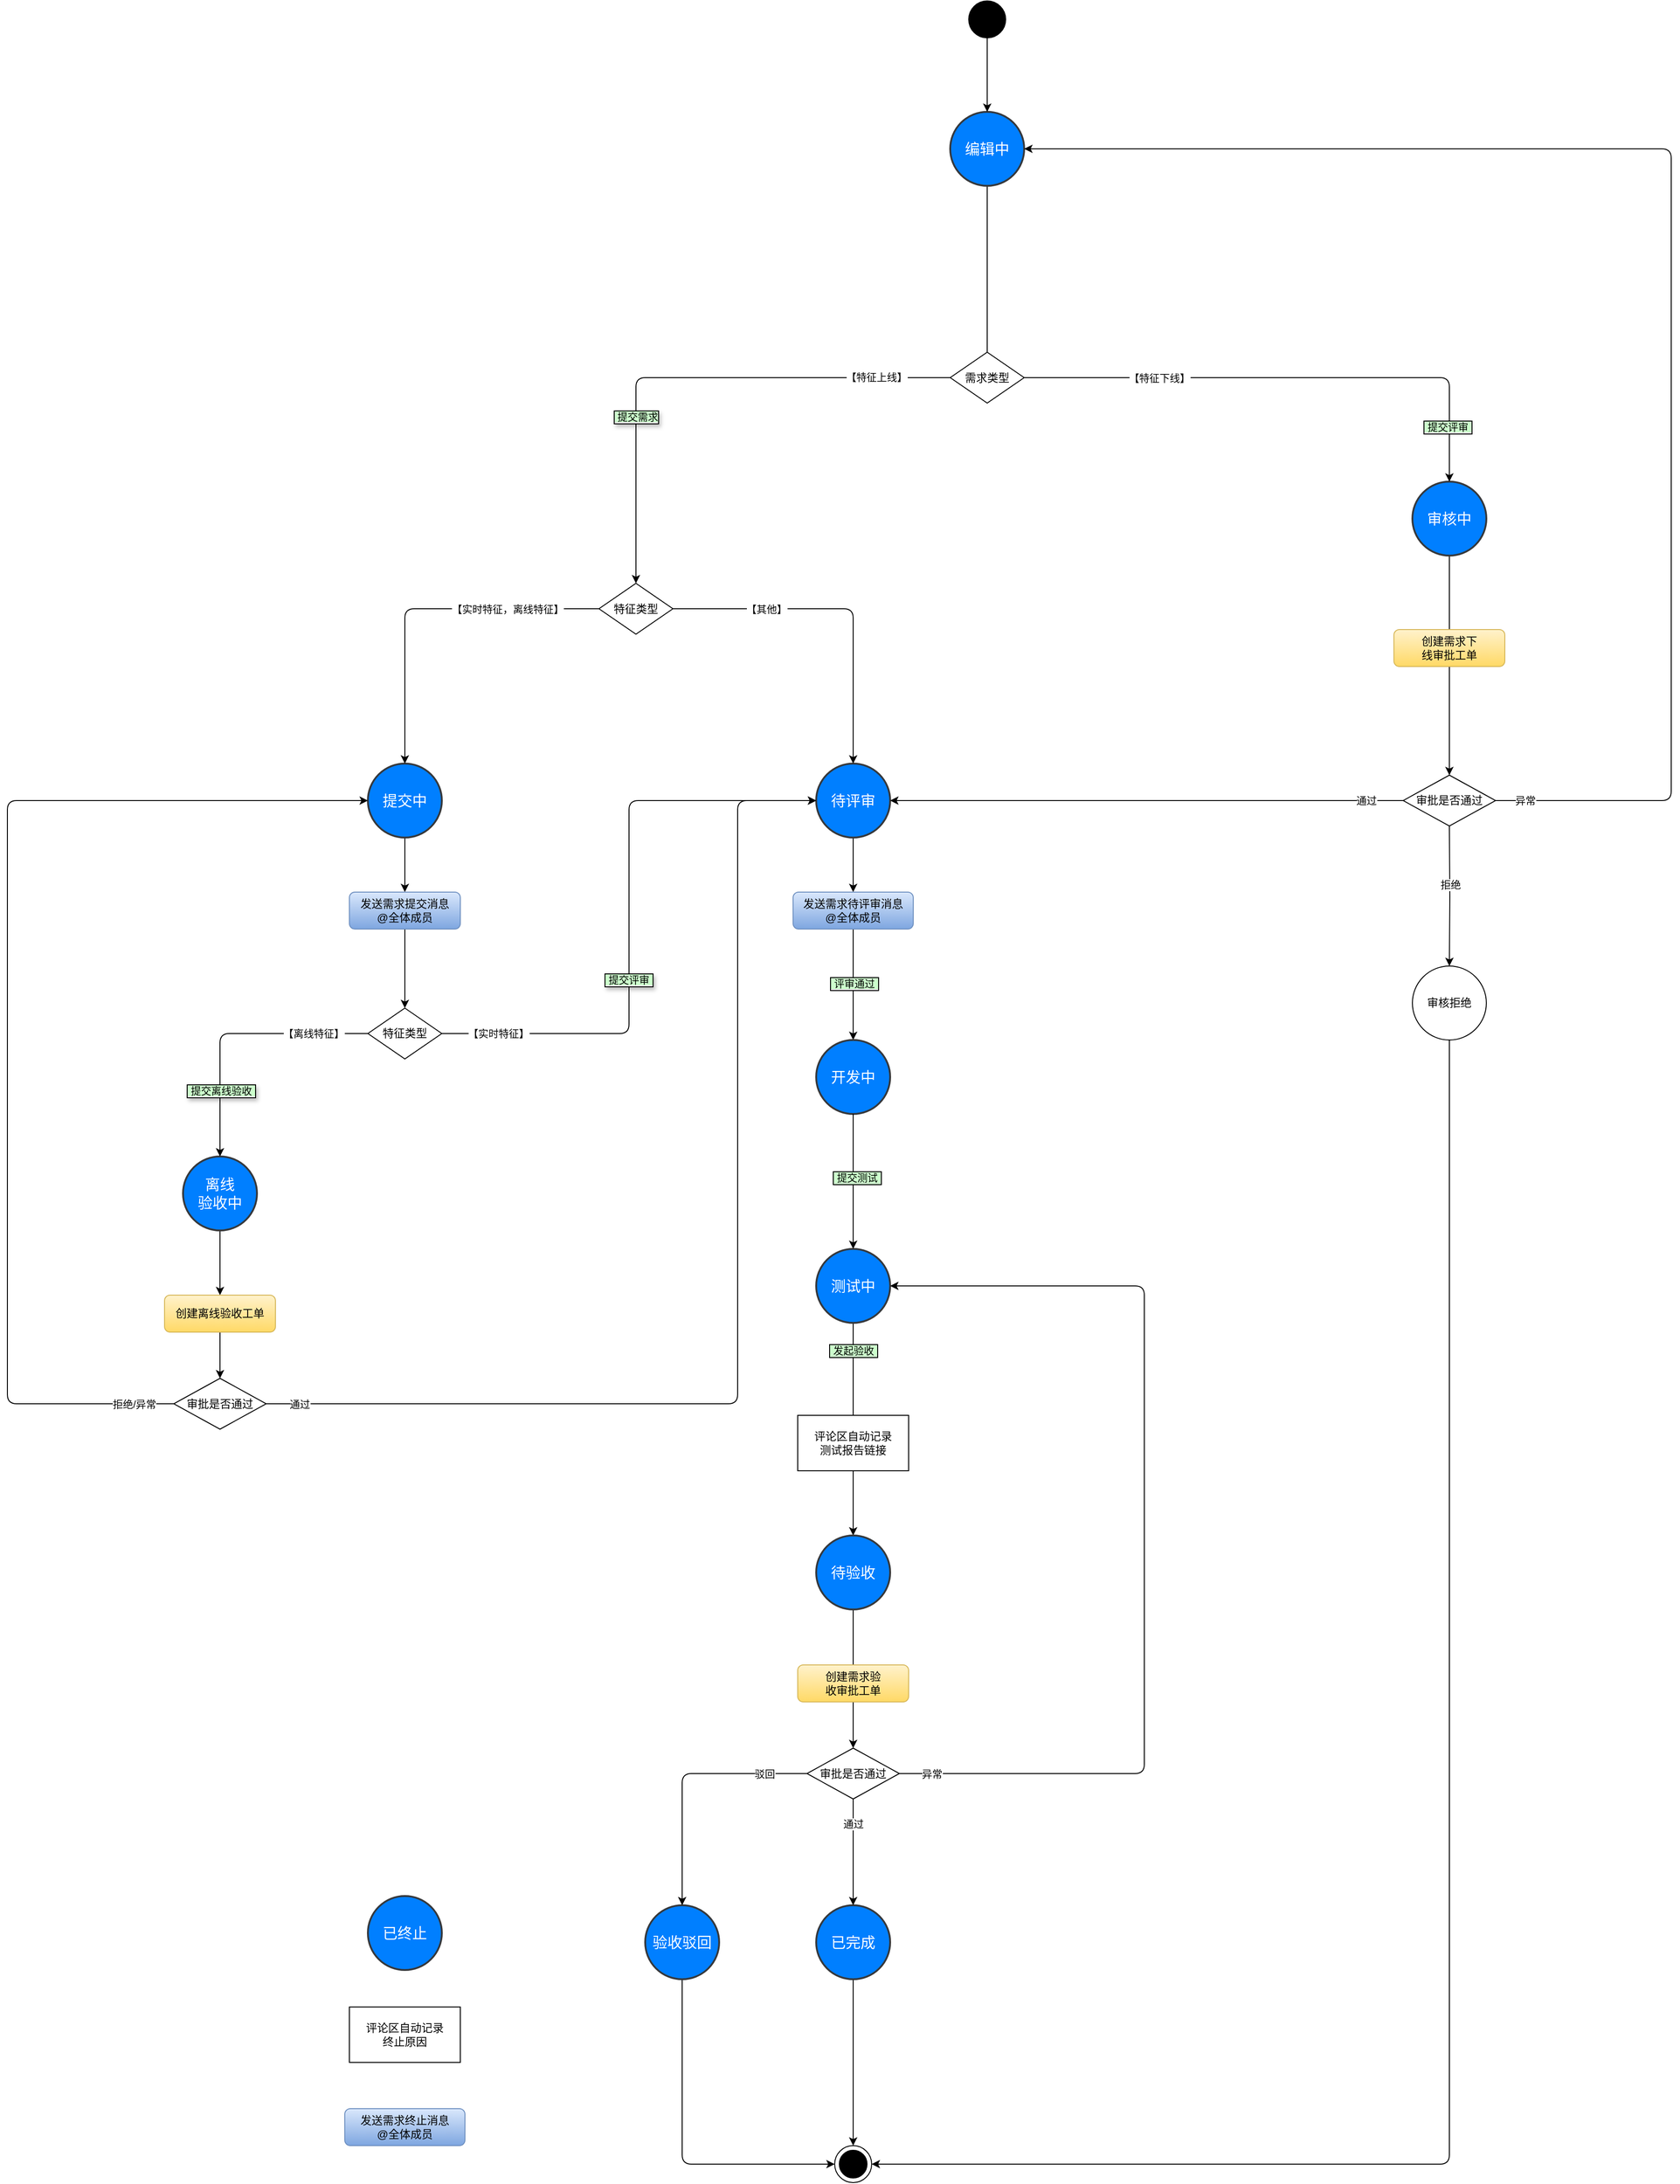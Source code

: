 <mxfile version="24.7.5">
  <diagram name="第 1 页" id="z-M220Xnp6lkOxsr2ZW7">
    <mxGraphModel dx="3191" dy="1725" grid="1" gridSize="10" guides="1" tooltips="1" connect="1" arrows="1" fold="1" page="1" pageScale="1" pageWidth="2339" pageHeight="3300" background="none" math="0" shadow="0">
      <root>
        <mxCell id="0" />
        <mxCell id="1" parent="0" />
        <mxCell id="sgNHsKeXC-34GHNsJ1Wm-19" style="edgeStyle=orthogonalEdgeStyle;rounded=0;orthogonalLoop=1;jettySize=auto;html=1;exitX=0.5;exitY=1;exitDx=0;exitDy=0;entryX=0.5;entryY=0;entryDx=0;entryDy=0;endArrow=none;endFill=0;" parent="1" source="sgNHsKeXC-34GHNsJ1Wm-1" target="sgNHsKeXC-34GHNsJ1Wm-18" edge="1">
          <mxGeometry relative="1" as="geometry" />
        </mxCell>
        <mxCell id="sgNHsKeXC-34GHNsJ1Wm-1" value="编辑中" style="ellipse;whiteSpace=wrap;html=1;aspect=fixed;strokeWidth=2;fillColor=#007FFF;strokeColor=#36393d;fontColor=#FFFFFF;fontSize=16;" parent="1" vertex="1">
          <mxGeometry x="1110" y="710" width="80" height="80" as="geometry" />
        </mxCell>
        <mxCell id="sgNHsKeXC-34GHNsJ1Wm-62" style="edgeStyle=orthogonalEdgeStyle;rounded=0;orthogonalLoop=1;jettySize=auto;html=1;exitX=0.5;exitY=1;exitDx=0;exitDy=0;entryX=0.5;entryY=0;entryDx=0;entryDy=0;" parent="1" source="sgNHsKeXC-34GHNsJ1Wm-2" target="sgNHsKeXC-34GHNsJ1Wm-36" edge="1">
          <mxGeometry relative="1" as="geometry" />
        </mxCell>
        <mxCell id="sgNHsKeXC-34GHNsJ1Wm-2" value="提交中" style="ellipse;whiteSpace=wrap;html=1;aspect=fixed;strokeWidth=2;fillColor=#007FFF;strokeColor=#36393d;fontColor=#FFFFFF;fontSize=16;" parent="1" vertex="1">
          <mxGeometry x="480" y="1415" width="80" height="80" as="geometry" />
        </mxCell>
        <mxCell id="sgNHsKeXC-34GHNsJ1Wm-79" style="edgeStyle=orthogonalEdgeStyle;rounded=0;orthogonalLoop=1;jettySize=auto;html=1;exitX=0.5;exitY=1;exitDx=0;exitDy=0;" parent="1" source="sgNHsKeXC-34GHNsJ1Wm-3" target="sgNHsKeXC-34GHNsJ1Wm-78" edge="1">
          <mxGeometry relative="1" as="geometry" />
        </mxCell>
        <mxCell id="sgNHsKeXC-34GHNsJ1Wm-3" value="离线&lt;div&gt;验收中&lt;/div&gt;" style="ellipse;whiteSpace=wrap;html=1;aspect=fixed;strokeWidth=2;fillColor=#007FFF;strokeColor=#36393d;fontColor=#FFFFFF;fontSize=16;" parent="1" vertex="1">
          <mxGeometry x="280" y="1840" width="80" height="80" as="geometry" />
        </mxCell>
        <mxCell id="sgNHsKeXC-34GHNsJ1Wm-39" style="edgeStyle=orthogonalEdgeStyle;rounded=0;orthogonalLoop=1;jettySize=auto;html=1;exitX=0.5;exitY=1;exitDx=0;exitDy=0;entryX=0.5;entryY=0;entryDx=0;entryDy=0;" parent="1" source="sgNHsKeXC-34GHNsJ1Wm-4" target="sgNHsKeXC-34GHNsJ1Wm-38" edge="1">
          <mxGeometry relative="1" as="geometry" />
        </mxCell>
        <mxCell id="sgNHsKeXC-34GHNsJ1Wm-42" style="edgeStyle=orthogonalEdgeStyle;rounded=0;orthogonalLoop=1;jettySize=auto;html=1;exitX=0.5;exitY=1;exitDx=0;exitDy=0;entryX=0.5;entryY=0;entryDx=0;entryDy=0;" parent="1" source="sgNHsKeXC-34GHNsJ1Wm-38" target="sgNHsKeXC-34GHNsJ1Wm-41" edge="1">
          <mxGeometry relative="1" as="geometry" />
        </mxCell>
        <mxCell id="sgNHsKeXC-34GHNsJ1Wm-43" value="&lt;span style=&quot;background-color: rgb(204, 255, 204);&quot;&gt;&amp;nbsp;评审通过&amp;nbsp;&lt;/span&gt;" style="edgeLabel;html=1;align=center;verticalAlign=middle;resizable=0;points=[];labelBorderColor=default;" parent="sgNHsKeXC-34GHNsJ1Wm-42" vertex="1" connectable="0">
          <mxGeometry x="-0.017" y="1" relative="1" as="geometry">
            <mxPoint as="offset" />
          </mxGeometry>
        </mxCell>
        <mxCell id="sgNHsKeXC-34GHNsJ1Wm-4" value="待评审" style="ellipse;whiteSpace=wrap;html=1;aspect=fixed;strokeWidth=2;fillColor=#007FFF;strokeColor=#36393d;fontColor=#FFFFFF;fontSize=16;" parent="1" vertex="1">
          <mxGeometry x="965" y="1415" width="80" height="80" as="geometry" />
        </mxCell>
        <mxCell id="_LqGYvQfzl3VxhFTOncM-1" style="edgeStyle=orthogonalEdgeStyle;rounded=0;orthogonalLoop=1;jettySize=auto;html=1;exitX=0.5;exitY=1;exitDx=0;exitDy=0;entryX=0.5;entryY=0;entryDx=0;entryDy=0;" edge="1" parent="1" source="sgNHsKeXC-34GHNsJ1Wm-5" target="sgNHsKeXC-34GHNsJ1Wm-53">
          <mxGeometry relative="1" as="geometry" />
        </mxCell>
        <mxCell id="sgNHsKeXC-34GHNsJ1Wm-5" value="审核中" style="ellipse;whiteSpace=wrap;html=1;aspect=fixed;strokeWidth=2;fillColor=#007FFF;strokeColor=#36393d;fontColor=#FFFFFF;fontSize=16;" parent="1" vertex="1">
          <mxGeometry x="1610" y="1110" width="80" height="80" as="geometry" />
        </mxCell>
        <mxCell id="_LqGYvQfzl3VxhFTOncM-5" style="edgeStyle=orthogonalEdgeStyle;rounded=1;orthogonalLoop=1;jettySize=auto;html=1;exitX=0.5;exitY=1;exitDx=0;exitDy=0;entryX=1;entryY=0.5;entryDx=0;entryDy=0;curved=0;" edge="1" parent="1" source="sgNHsKeXC-34GHNsJ1Wm-6" target="sgNHsKeXC-34GHNsJ1Wm-63">
          <mxGeometry relative="1" as="geometry" />
        </mxCell>
        <mxCell id="sgNHsKeXC-34GHNsJ1Wm-6" value="审核拒绝" style="ellipse;whiteSpace=wrap;html=1;aspect=fixed;" parent="1" vertex="1">
          <mxGeometry x="1610" y="1634" width="80" height="80" as="geometry" />
        </mxCell>
        <mxCell id="_LqGYvQfzl3VxhFTOncM-8" style="edgeStyle=orthogonalEdgeStyle;rounded=0;orthogonalLoop=1;jettySize=auto;html=1;exitX=0.5;exitY=1;exitDx=0;exitDy=0;entryX=0.5;entryY=0;entryDx=0;entryDy=0;" edge="1" parent="1" source="sgNHsKeXC-34GHNsJ1Wm-8" target="sgNHsKeXC-34GHNsJ1Wm-11">
          <mxGeometry relative="1" as="geometry" />
        </mxCell>
        <mxCell id="_LqGYvQfzl3VxhFTOncM-9" value="&amp;nbsp;发起验收&amp;nbsp;" style="edgeLabel;html=1;align=center;verticalAlign=middle;resizable=0;points=[];labelBorderColor=default;labelBackgroundColor=#CCFFCC;" vertex="1" connectable="0" parent="_LqGYvQfzl3VxhFTOncM-8">
          <mxGeometry x="-0.139" y="-1" relative="1" as="geometry">
            <mxPoint x="1" y="-69" as="offset" />
          </mxGeometry>
        </mxCell>
        <mxCell id="sgNHsKeXC-34GHNsJ1Wm-8" value="测试中" style="ellipse;whiteSpace=wrap;html=1;aspect=fixed;strokeWidth=2;fillColor=#007FFF;strokeColor=#36393d;fontColor=#FFFFFF;fontSize=16;" parent="1" vertex="1">
          <mxGeometry x="965" y="1940" width="80" height="80" as="geometry" />
        </mxCell>
        <mxCell id="_LqGYvQfzl3VxhFTOncM-22" style="edgeStyle=orthogonalEdgeStyle;rounded=0;orthogonalLoop=1;jettySize=auto;html=1;exitX=0.5;exitY=1;exitDx=0;exitDy=0;entryX=0.5;entryY=0;entryDx=0;entryDy=0;" edge="1" parent="1" source="sgNHsKeXC-34GHNsJ1Wm-9" target="sgNHsKeXC-34GHNsJ1Wm-63">
          <mxGeometry relative="1" as="geometry" />
        </mxCell>
        <mxCell id="sgNHsKeXC-34GHNsJ1Wm-9" value="已完成" style="ellipse;whiteSpace=wrap;html=1;aspect=fixed;strokeWidth=2;fillColor=#007FFF;strokeColor=#36393d;fontColor=#FFFFFF;fontSize=16;" parent="1" vertex="1">
          <mxGeometry x="965" y="2650" width="80" height="80" as="geometry" />
        </mxCell>
        <mxCell id="sgNHsKeXC-34GHNsJ1Wm-10" value="已终止" style="ellipse;whiteSpace=wrap;html=1;aspect=fixed;strokeWidth=2;fillColor=#007FFF;strokeColor=#36393d;fontColor=#FFFFFF;fontSize=16;" parent="1" vertex="1">
          <mxGeometry x="480" y="2640" width="80" height="80" as="geometry" />
        </mxCell>
        <mxCell id="_LqGYvQfzl3VxhFTOncM-14" style="edgeStyle=orthogonalEdgeStyle;rounded=0;orthogonalLoop=1;jettySize=auto;html=1;exitX=0.5;exitY=1;exitDx=0;exitDy=0;" edge="1" parent="1" source="sgNHsKeXC-34GHNsJ1Wm-11" target="_LqGYvQfzl3VxhFTOncM-13">
          <mxGeometry relative="1" as="geometry" />
        </mxCell>
        <mxCell id="sgNHsKeXC-34GHNsJ1Wm-11" value="待验收" style="ellipse;whiteSpace=wrap;html=1;aspect=fixed;strokeWidth=2;fillColor=#007FFF;strokeColor=#36393d;fontColor=#FFFFFF;fontSize=16;" parent="1" vertex="1">
          <mxGeometry x="965" y="2250" width="80" height="80" as="geometry" />
        </mxCell>
        <mxCell id="_LqGYvQfzl3VxhFTOncM-23" style="edgeStyle=orthogonalEdgeStyle;rounded=1;orthogonalLoop=1;jettySize=auto;html=1;exitX=0.5;exitY=1;exitDx=0;exitDy=0;entryX=0;entryY=0.5;entryDx=0;entryDy=0;curved=0;" edge="1" parent="1" source="sgNHsKeXC-34GHNsJ1Wm-13" target="sgNHsKeXC-34GHNsJ1Wm-63">
          <mxGeometry relative="1" as="geometry" />
        </mxCell>
        <mxCell id="sgNHsKeXC-34GHNsJ1Wm-13" value="验收驳回" style="ellipse;whiteSpace=wrap;html=1;aspect=fixed;strokeWidth=2;fillColor=#007FFF;strokeColor=#36393d;fontColor=#FFFFFF;fontSize=16;" parent="1" vertex="1">
          <mxGeometry x="780" y="2650" width="80" height="80" as="geometry" />
        </mxCell>
        <mxCell id="sgNHsKeXC-34GHNsJ1Wm-15" style="edgeStyle=orthogonalEdgeStyle;rounded=0;orthogonalLoop=1;jettySize=auto;html=1;exitX=0.5;exitY=1;exitDx=0;exitDy=0;" parent="1" source="sgNHsKeXC-34GHNsJ1Wm-14" target="sgNHsKeXC-34GHNsJ1Wm-1" edge="1">
          <mxGeometry relative="1" as="geometry" />
        </mxCell>
        <mxCell id="sgNHsKeXC-34GHNsJ1Wm-14" value="" style="ellipse;whiteSpace=wrap;html=1;aspect=fixed;fillColor=#000000;" parent="1" vertex="1">
          <mxGeometry x="1130" y="590" width="40" height="40" as="geometry" />
        </mxCell>
        <mxCell id="sgNHsKeXC-34GHNsJ1Wm-21" style="edgeStyle=orthogonalEdgeStyle;rounded=1;orthogonalLoop=1;jettySize=auto;html=1;exitX=1;exitY=0.5;exitDx=0;exitDy=0;entryX=0.5;entryY=0;entryDx=0;entryDy=0;curved=0;" parent="1" source="sgNHsKeXC-34GHNsJ1Wm-18" target="sgNHsKeXC-34GHNsJ1Wm-5" edge="1">
          <mxGeometry relative="1" as="geometry" />
        </mxCell>
        <mxCell id="sgNHsKeXC-34GHNsJ1Wm-25" value="【特征下线】" style="edgeLabel;html=1;align=center;verticalAlign=middle;resizable=0;points=[];" parent="sgNHsKeXC-34GHNsJ1Wm-21" vertex="1" connectable="0">
          <mxGeometry x="-0.32" y="2" relative="1" as="geometry">
            <mxPoint x="-49" y="2" as="offset" />
          </mxGeometry>
        </mxCell>
        <mxCell id="sgNHsKeXC-34GHNsJ1Wm-47" value="&lt;span style=&quot;background-color: rgb(204, 255, 204);&quot;&gt;&amp;nbsp;提交评审&amp;nbsp;&lt;/span&gt;" style="edgeLabel;html=1;align=center;verticalAlign=middle;resizable=0;points=[];labelBorderColor=default;" parent="sgNHsKeXC-34GHNsJ1Wm-21" vertex="1" connectable="0">
          <mxGeometry x="0.61" y="-2" relative="1" as="geometry">
            <mxPoint y="52" as="offset" />
          </mxGeometry>
        </mxCell>
        <mxCell id="sgNHsKeXC-34GHNsJ1Wm-46" style="edgeStyle=orthogonalEdgeStyle;rounded=1;orthogonalLoop=1;jettySize=auto;html=1;exitX=0;exitY=0.5;exitDx=0;exitDy=0;curved=0;" parent="1" source="sgNHsKeXC-34GHNsJ1Wm-18" target="sgNHsKeXC-34GHNsJ1Wm-28" edge="1">
          <mxGeometry relative="1" as="geometry" />
        </mxCell>
        <mxCell id="sgNHsKeXC-34GHNsJ1Wm-48" value="&lt;span style=&quot;background-color: rgb(204, 255, 204);&quot;&gt;&amp;nbsp;提交需求&lt;/span&gt;" style="edgeLabel;html=1;align=center;verticalAlign=middle;resizable=0;points=[];textShadow=1;labelBorderColor=default;" parent="sgNHsKeXC-34GHNsJ1Wm-46" vertex="1" connectable="0">
          <mxGeometry x="0.106" y="-2" relative="1" as="geometry">
            <mxPoint x="-29" y="44" as="offset" />
          </mxGeometry>
        </mxCell>
        <mxCell id="sgNHsKeXC-34GHNsJ1Wm-49" value="【特征上线】" style="edgeLabel;html=1;align=center;verticalAlign=middle;resizable=0;points=[];" parent="sgNHsKeXC-34GHNsJ1Wm-46" vertex="1" connectable="0">
          <mxGeometry x="-0.729" y="-1" relative="1" as="geometry">
            <mxPoint x="-4" as="offset" />
          </mxGeometry>
        </mxCell>
        <mxCell id="sgNHsKeXC-34GHNsJ1Wm-18" value="需求类型" style="rhombus;whiteSpace=wrap;html=1;" parent="1" vertex="1">
          <mxGeometry x="1110" y="970" width="80" height="55" as="geometry" />
        </mxCell>
        <mxCell id="sgNHsKeXC-34GHNsJ1Wm-30" style="edgeStyle=orthogonalEdgeStyle;rounded=1;orthogonalLoop=1;jettySize=auto;html=1;exitX=0;exitY=0.5;exitDx=0;exitDy=0;curved=0;" parent="1" source="sgNHsKeXC-34GHNsJ1Wm-28" target="sgNHsKeXC-34GHNsJ1Wm-2" edge="1">
          <mxGeometry relative="1" as="geometry">
            <mxPoint x="810" y="1252.5" as="sourcePoint" />
          </mxGeometry>
        </mxCell>
        <mxCell id="sgNHsKeXC-34GHNsJ1Wm-31" value="【实时特征，离线特征】" style="edgeLabel;html=1;align=center;verticalAlign=middle;resizable=0;points=[];" parent="sgNHsKeXC-34GHNsJ1Wm-30" vertex="1" connectable="0">
          <mxGeometry x="-0.027" relative="1" as="geometry">
            <mxPoint x="84" as="offset" />
          </mxGeometry>
        </mxCell>
        <mxCell id="sgNHsKeXC-34GHNsJ1Wm-32" style="edgeStyle=orthogonalEdgeStyle;rounded=1;orthogonalLoop=1;jettySize=auto;html=1;entryX=0.5;entryY=0;entryDx=0;entryDy=0;exitX=1;exitY=0.5;exitDx=0;exitDy=0;curved=0;" parent="1" source="sgNHsKeXC-34GHNsJ1Wm-28" target="sgNHsKeXC-34GHNsJ1Wm-4" edge="1">
          <mxGeometry relative="1" as="geometry">
            <mxPoint x="810" y="1252.5" as="sourcePoint" />
          </mxGeometry>
        </mxCell>
        <mxCell id="sgNHsKeXC-34GHNsJ1Wm-45" value="【其他】" style="edgeLabel;html=1;align=center;verticalAlign=middle;resizable=0;points=[];" parent="sgNHsKeXC-34GHNsJ1Wm-32" vertex="1" connectable="0">
          <mxGeometry x="-0.211" y="-1" relative="1" as="geometry">
            <mxPoint x="-42" y="-1" as="offset" />
          </mxGeometry>
        </mxCell>
        <mxCell id="sgNHsKeXC-34GHNsJ1Wm-28" value="特征类型" style="rhombus;whiteSpace=wrap;html=1;" parent="1" vertex="1">
          <mxGeometry x="730" y="1220" width="80" height="55" as="geometry" />
        </mxCell>
        <mxCell id="sgNHsKeXC-34GHNsJ1Wm-66" style="edgeStyle=orthogonalEdgeStyle;rounded=0;orthogonalLoop=1;jettySize=auto;html=1;exitX=0.5;exitY=1;exitDx=0;exitDy=0;" parent="1" source="sgNHsKeXC-34GHNsJ1Wm-36" target="sgNHsKeXC-34GHNsJ1Wm-65" edge="1">
          <mxGeometry relative="1" as="geometry" />
        </mxCell>
        <mxCell id="sgNHsKeXC-34GHNsJ1Wm-36" value="&lt;div&gt;&lt;br&gt;&lt;/div&gt;发送需求提交消息&lt;div&gt;@全体成员&lt;br&gt;&lt;div&gt;&lt;span style=&quot;color: rgba(0, 0, 0, 0); font-family: monospace; font-size: 0px; text-align: start; text-wrap: nowrap;&quot;&gt;@%3CmxGraphModel%3E%3Croot%3E%3CmxCell%20id%3D%220%22%2F%3E%3CmxCell%20id%3D%221%22%20parent%3D%220%22%2F%3E%3CmxCell%20id%3D%222%22%20value%3D%22%E5%88%9B%E5%BB%BA%E9%9C%80%E6%B1%82%E4%B8%8B%26lt%3Bdiv%26gt%3B%E7%BA%BF%26lt%3Bspan%20style%3D%26quot%3Bbackground-color%3A%20initial%3B%26quot%3B%26gt%3B%E5%AE%A1%E6%89%B9%E5%B7%A5%E5%8D%95%26lt%3B%2Fspan%26gt%3B%26lt%3B%2Fdiv%26gt%3B%22%20style%3D%22rounded%3D1%3BwhiteSpace%3Dwrap%3Bhtml%3D1%3B%22%20vertex%3D%221%22%20parent%3D%221%22%3E%3CmxGeometry%20x%3D%221120%22%20y%3D%22860%22%20width%3D%22100%22%20height%3D%2240%22%20as%3D%22geometry%22%2F%3E%3C%2FmxCell%3E%3C%2Froot%3E%3C%2FmxGraphModel%3&lt;/span&gt;&lt;/div&gt;&lt;/div&gt;" style="rounded=1;whiteSpace=wrap;html=1;fillColor=#dae8fc;strokeColor=#6c8ebf;gradientColor=#7ea6e0;" parent="1" vertex="1">
          <mxGeometry x="460" y="1554" width="120" height="40" as="geometry" />
        </mxCell>
        <mxCell id="sgNHsKeXC-34GHNsJ1Wm-38" value="&lt;div&gt;&lt;br&gt;&lt;/div&gt;发送需求待评审消息&lt;div&gt;@全体成员&lt;br&gt;&lt;div&gt;&lt;span style=&quot;color: rgba(0, 0, 0, 0); font-family: monospace; font-size: 0px; text-align: start; text-wrap: nowrap;&quot;&gt;@%3CmxGraphModel%3E%3Croot%3E%3CmxCell%20id%3D%220%22%2F%3E%3CmxCell%20id%3D%221%22%20parent%3D%220%22%2F%3E%3CmxCell%20id%3D%222%22%20value%3D%22%E5%88%9B%E5%BB%BA%E9%9C%80%E6%B1%82%E4%B8%8B%26lt%3Bdiv%26gt%3B%E7%BA%BF%26lt%3Bspan%20style%3D%26quot%3Bbackground-color%3A%20initial%3B%26quot%3B%26gt%3B%E5%AE%A1%E6%89%B9%E5%B7%A5%E5%8D%95%26lt%3B%2Fspan%26gt%3B%26lt%3B%2Fdiv%26gt%3B%22%20style%3D%22rounded%3D1%3BwhiteSpace%3Dwrap%3Bhtml%3D1%3B%22%20vertex%3D%221%22%20parent%3D%221%22%3E%3CmxGeometry%20x%3D%221120%22%20y%3D%22860%22%20width%3D%22100%22%20height%3D%2240%22%20as%3D%22geometry%22%2F%3E%3C%2FmxCell%3E%3C%2Froot%3E%3C%2FmxGraphModel%3&lt;/span&gt;&lt;/div&gt;&lt;/div&gt;" style="rounded=1;whiteSpace=wrap;html=1;fillColor=#dae8fc;strokeColor=#6c8ebf;gradientColor=#7ea6e0;" parent="1" vertex="1">
          <mxGeometry x="940" y="1554" width="130" height="40" as="geometry" />
        </mxCell>
        <mxCell id="sgNHsKeXC-34GHNsJ1Wm-41" value="开发中" style="ellipse;whiteSpace=wrap;html=1;aspect=fixed;strokeWidth=2;fillColor=#007FFF;strokeColor=#36393d;fontColor=#FFFFFF;fontSize=16;" parent="1" vertex="1">
          <mxGeometry x="965" y="1714" width="80" height="80" as="geometry" />
        </mxCell>
        <mxCell id="_LqGYvQfzl3VxhFTOncM-6" value="" style="edgeStyle=orthogonalEdgeStyle;rounded=0;orthogonalLoop=1;jettySize=auto;html=1;exitX=0.5;exitY=1;exitDx=0;exitDy=0;" edge="1" parent="1" source="sgNHsKeXC-34GHNsJ1Wm-41" target="sgNHsKeXC-34GHNsJ1Wm-8">
          <mxGeometry x="-0.005" relative="1" as="geometry">
            <mxPoint as="offset" />
          </mxGeometry>
        </mxCell>
        <mxCell id="_LqGYvQfzl3VxhFTOncM-7" value="&amp;nbsp;提交测试&amp;nbsp;" style="edgeLabel;html=1;align=center;verticalAlign=middle;resizable=0;points=[];labelBorderColor=default;labelBackgroundColor=#CCFFCC;" vertex="1" connectable="0" parent="_LqGYvQfzl3VxhFTOncM-6">
          <mxGeometry x="-0.053" y="4" relative="1" as="geometry">
            <mxPoint as="offset" />
          </mxGeometry>
        </mxCell>
        <mxCell id="sgNHsKeXC-34GHNsJ1Wm-56" style="edgeStyle=orthogonalEdgeStyle;rounded=0;orthogonalLoop=1;jettySize=auto;html=1;exitX=0;exitY=0.5;exitDx=0;exitDy=0;entryX=1;entryY=0.5;entryDx=0;entryDy=0;" parent="1" source="sgNHsKeXC-34GHNsJ1Wm-53" target="sgNHsKeXC-34GHNsJ1Wm-4" edge="1">
          <mxGeometry relative="1" as="geometry" />
        </mxCell>
        <mxCell id="sgNHsKeXC-34GHNsJ1Wm-57" value="通过" style="edgeLabel;html=1;align=center;verticalAlign=middle;resizable=0;points=[];" parent="sgNHsKeXC-34GHNsJ1Wm-56" vertex="1" connectable="0">
          <mxGeometry x="-0.798" y="1" relative="1" as="geometry">
            <mxPoint x="16" y="-1" as="offset" />
          </mxGeometry>
        </mxCell>
        <mxCell id="sgNHsKeXC-34GHNsJ1Wm-58" style="edgeStyle=orthogonalEdgeStyle;rounded=0;orthogonalLoop=1;jettySize=auto;html=1;entryX=0.5;entryY=0;entryDx=0;entryDy=0;" parent="1" target="sgNHsKeXC-34GHNsJ1Wm-6" edge="1">
          <mxGeometry relative="1" as="geometry">
            <mxPoint x="1650" y="1483" as="sourcePoint" />
          </mxGeometry>
        </mxCell>
        <mxCell id="sgNHsKeXC-34GHNsJ1Wm-59" value="拒绝" style="edgeLabel;html=1;align=center;verticalAlign=middle;resizable=0;points=[];" parent="sgNHsKeXC-34GHNsJ1Wm-58" vertex="1" connectable="0">
          <mxGeometry x="-0.222" y="3" relative="1" as="geometry">
            <mxPoint x="-3" y="4" as="offset" />
          </mxGeometry>
        </mxCell>
        <mxCell id="sgNHsKeXC-34GHNsJ1Wm-60" style="edgeStyle=orthogonalEdgeStyle;rounded=1;orthogonalLoop=1;jettySize=auto;html=1;exitX=1;exitY=0.5;exitDx=0;exitDy=0;entryX=1;entryY=0.5;entryDx=0;entryDy=0;curved=0;" parent="1" source="sgNHsKeXC-34GHNsJ1Wm-53" target="sgNHsKeXC-34GHNsJ1Wm-1" edge="1">
          <mxGeometry relative="1" as="geometry">
            <Array as="points">
              <mxPoint x="1890" y="1455" />
              <mxPoint x="1890" y="750" />
            </Array>
          </mxGeometry>
        </mxCell>
        <mxCell id="sgNHsKeXC-34GHNsJ1Wm-61" value="异常" style="edgeLabel;html=1;align=center;verticalAlign=middle;resizable=0;points=[];" parent="sgNHsKeXC-34GHNsJ1Wm-60" vertex="1" connectable="0">
          <mxGeometry x="-0.96" y="1" relative="1" as="geometry">
            <mxPoint y="1" as="offset" />
          </mxGeometry>
        </mxCell>
        <mxCell id="sgNHsKeXC-34GHNsJ1Wm-53" value="审批是否通过" style="rhombus;whiteSpace=wrap;html=1;" parent="1" vertex="1">
          <mxGeometry x="1600" y="1427.5" width="100" height="55" as="geometry" />
        </mxCell>
        <mxCell id="sgNHsKeXC-34GHNsJ1Wm-63" value="" style="ellipse;whiteSpace=wrap;html=1;aspect=fixed;" parent="1" vertex="1">
          <mxGeometry x="985" y="2910" width="40" height="40" as="geometry" />
        </mxCell>
        <mxCell id="sgNHsKeXC-34GHNsJ1Wm-64" value="" style="ellipse;whiteSpace=wrap;html=1;aspect=fixed;fillColor=#000000;" parent="1" vertex="1">
          <mxGeometry x="990" y="2915" width="30" height="30" as="geometry" />
        </mxCell>
        <mxCell id="sgNHsKeXC-34GHNsJ1Wm-67" style="edgeStyle=orthogonalEdgeStyle;rounded=1;orthogonalLoop=1;jettySize=auto;html=1;exitX=1;exitY=0.5;exitDx=0;exitDy=0;entryX=0;entryY=0.5;entryDx=0;entryDy=0;curved=0;" parent="1" source="sgNHsKeXC-34GHNsJ1Wm-65" target="sgNHsKeXC-34GHNsJ1Wm-4" edge="1">
          <mxGeometry relative="1" as="geometry" />
        </mxCell>
        <mxCell id="sgNHsKeXC-34GHNsJ1Wm-70" value="【实时特征】" style="edgeLabel;html=1;align=center;verticalAlign=middle;resizable=0;points=[];" parent="sgNHsKeXC-34GHNsJ1Wm-67" vertex="1" connectable="0">
          <mxGeometry x="-0.752" y="-1" relative="1" as="geometry">
            <mxPoint x="-21" y="-1" as="offset" />
          </mxGeometry>
        </mxCell>
        <mxCell id="sgNHsKeXC-34GHNsJ1Wm-74" value="&lt;span style=&quot;color: rgba(0, 0, 0, 0); font-family: monospace; font-size: 0px; text-align: start; background-color: rgb(251, 251, 251);&quot;&gt;%3CmxGraphModel%3E%3Croot%3E%3CmxCell%20id%3D%220%22%2F%3E%3CmxCell%20id%3D%221%22%20parent%3D%220%22%2F%3E%3CmxCell%20id%3D%222%22%20value%3D%22%26lt%3Bspan%20style%3D%26quot%3Bbackground-color%3A%20rgb(204%2C%20255%2C%20204)%3B%26quot%3B%26gt%3B%E8%AF%84%E5%AE%A1%E9%80%9A%E8%BF%87%26lt%3B%2Fspan%26gt%3B%22%20style%3D%22edgeLabel%3Bhtml%3D1%3Balign%3Dcenter%3BverticalAlign%3Dmiddle%3Bresizable%3D0%3Bpoints%3D%5B%5D%3BlabelBorderColor%3Ddefault%3B%22%20vertex%3D%221%22%20connectable%3D%220%22%20parent%3D%221%22%3E%3CmxGeometry%20x%3D%221006%22%20y%3D%221652.947%22%20as%3D%22geometry%22%2F%3E%3C%2FmxCell%3E%3C%2Froot%3E%3C%2FmxGraphModel%3E&lt;/span&gt;" style="edgeLabel;html=1;align=center;verticalAlign=middle;resizable=0;points=[];" parent="sgNHsKeXC-34GHNsJ1Wm-67" vertex="1" connectable="0">
          <mxGeometry x="-0.196" relative="1" as="geometry">
            <mxPoint as="offset" />
          </mxGeometry>
        </mxCell>
        <mxCell id="sgNHsKeXC-34GHNsJ1Wm-75" value="&lt;span style=&quot;background-color: rgb(204, 255, 204);&quot;&gt;&amp;nbsp;提交评审&amp;nbsp;&lt;/span&gt;" style="edgeLabel;html=1;align=center;verticalAlign=middle;resizable=0;points=[];labelBorderColor=default;textShadow=1;" parent="sgNHsKeXC-34GHNsJ1Wm-67" vertex="1" connectable="0">
          <mxGeometry x="-0.205" y="1" relative="1" as="geometry">
            <mxPoint as="offset" />
          </mxGeometry>
        </mxCell>
        <mxCell id="sgNHsKeXC-34GHNsJ1Wm-68" style="edgeStyle=orthogonalEdgeStyle;rounded=1;orthogonalLoop=1;jettySize=auto;html=1;exitX=0;exitY=0.5;exitDx=0;exitDy=0;curved=0;" parent="1" source="sgNHsKeXC-34GHNsJ1Wm-65" target="sgNHsKeXC-34GHNsJ1Wm-3" edge="1">
          <mxGeometry relative="1" as="geometry" />
        </mxCell>
        <mxCell id="sgNHsKeXC-34GHNsJ1Wm-69" value="【离线特征】" style="edgeLabel;html=1;align=center;verticalAlign=middle;resizable=0;points=[];" parent="sgNHsKeXC-34GHNsJ1Wm-68" vertex="1" connectable="0">
          <mxGeometry x="-0.442" y="1" relative="1" as="geometry">
            <mxPoint x="22" y="-1" as="offset" />
          </mxGeometry>
        </mxCell>
        <mxCell id="sgNHsKeXC-34GHNsJ1Wm-77" value="&lt;span style=&quot;background-color: rgb(204, 255, 204);&quot;&gt;&amp;nbsp;提交离线验收&amp;nbsp;&lt;/span&gt;" style="edgeLabel;html=1;align=center;verticalAlign=middle;resizable=0;points=[];labelBorderColor=default;textShadow=1;" parent="sgNHsKeXC-34GHNsJ1Wm-68" vertex="1" connectable="0">
          <mxGeometry x="0.511" y="1" relative="1" as="geometry">
            <mxPoint as="offset" />
          </mxGeometry>
        </mxCell>
        <mxCell id="sgNHsKeXC-34GHNsJ1Wm-65" value="特征类型" style="rhombus;whiteSpace=wrap;html=1;" parent="1" vertex="1">
          <mxGeometry x="480" y="1679.5" width="80" height="55" as="geometry" />
        </mxCell>
        <mxCell id="sgNHsKeXC-34GHNsJ1Wm-81" style="edgeStyle=orthogonalEdgeStyle;rounded=0;orthogonalLoop=1;jettySize=auto;html=1;exitX=0.5;exitY=1;exitDx=0;exitDy=0;" parent="1" source="sgNHsKeXC-34GHNsJ1Wm-78" target="sgNHsKeXC-34GHNsJ1Wm-80" edge="1">
          <mxGeometry relative="1" as="geometry" />
        </mxCell>
        <mxCell id="sgNHsKeXC-34GHNsJ1Wm-78" value="创建离线验收&lt;span style=&quot;background-color: initial;&quot;&gt;工单&lt;/span&gt;" style="rounded=1;whiteSpace=wrap;html=1;fillColor=#fff2cc;gradientColor=#ffd966;strokeColor=#d6b656;" parent="1" vertex="1">
          <mxGeometry x="260" y="1990" width="120" height="40" as="geometry" />
        </mxCell>
        <mxCell id="sgNHsKeXC-34GHNsJ1Wm-82" style="edgeStyle=orthogonalEdgeStyle;rounded=1;orthogonalLoop=1;jettySize=auto;html=1;exitX=1;exitY=0.5;exitDx=0;exitDy=0;entryX=0;entryY=0.5;entryDx=0;entryDy=0;curved=0;" parent="1" source="sgNHsKeXC-34GHNsJ1Wm-80" target="sgNHsKeXC-34GHNsJ1Wm-4" edge="1">
          <mxGeometry relative="1" as="geometry">
            <Array as="points">
              <mxPoint x="880" y="2107" />
              <mxPoint x="880" y="1455" />
            </Array>
          </mxGeometry>
        </mxCell>
        <mxCell id="sgNHsKeXC-34GHNsJ1Wm-83" value="通过" style="edgeLabel;html=1;align=center;verticalAlign=middle;resizable=0;points=[];" parent="sgNHsKeXC-34GHNsJ1Wm-82" vertex="1" connectable="0">
          <mxGeometry x="-0.942" y="-3" relative="1" as="geometry">
            <mxPoint y="-3" as="offset" />
          </mxGeometry>
        </mxCell>
        <mxCell id="sgNHsKeXC-34GHNsJ1Wm-84" style="edgeStyle=orthogonalEdgeStyle;rounded=1;orthogonalLoop=1;jettySize=auto;html=1;exitX=0;exitY=0.5;exitDx=0;exitDy=0;entryX=0;entryY=0.5;entryDx=0;entryDy=0;curved=0;" parent="1" source="sgNHsKeXC-34GHNsJ1Wm-80" target="sgNHsKeXC-34GHNsJ1Wm-2" edge="1">
          <mxGeometry relative="1" as="geometry">
            <Array as="points">
              <mxPoint x="90" y="2107" />
              <mxPoint x="90" y="1455" />
            </Array>
          </mxGeometry>
        </mxCell>
        <mxCell id="sgNHsKeXC-34GHNsJ1Wm-85" value="拒绝/异常" style="edgeLabel;html=1;align=center;verticalAlign=middle;resizable=0;points=[];" parent="sgNHsKeXC-34GHNsJ1Wm-84" vertex="1" connectable="0">
          <mxGeometry x="-0.93" y="3" relative="1" as="geometry">
            <mxPoint y="-3" as="offset" />
          </mxGeometry>
        </mxCell>
        <mxCell id="sgNHsKeXC-34GHNsJ1Wm-80" value="审批是否通过" style="rhombus;whiteSpace=wrap;html=1;" parent="1" vertex="1">
          <mxGeometry x="270" y="2080" width="100" height="55" as="geometry" />
        </mxCell>
        <mxCell id="_LqGYvQfzl3VxhFTOncM-3" value="创建需求下&lt;div&gt;线&lt;span style=&quot;background-color: initial;&quot;&gt;审批工单&lt;/span&gt;&lt;/div&gt;" style="rounded=1;whiteSpace=wrap;html=1;fillColor=#fff2cc;gradientColor=#ffd966;strokeColor=#d6b656;" vertex="1" parent="1">
          <mxGeometry x="1590" y="1270" width="120" height="40" as="geometry" />
        </mxCell>
        <mxCell id="_LqGYvQfzl3VxhFTOncM-10" value="评论区自动记录&lt;div&gt;测试报告链接&lt;/div&gt;" style="rounded=0;whiteSpace=wrap;html=1;" vertex="1" parent="1">
          <mxGeometry x="945" y="2120" width="120" height="60" as="geometry" />
        </mxCell>
        <mxCell id="_LqGYvQfzl3VxhFTOncM-11" value="创建需求验&lt;div&gt;收&lt;span style=&quot;background-color: initial;&quot;&gt;审批工单&lt;/span&gt;&lt;/div&gt;" style="rounded=1;whiteSpace=wrap;html=1;fillColor=#fff2cc;gradientColor=#ffd966;strokeColor=#d6b656;" vertex="1" parent="1">
          <mxGeometry x="945" y="2390" width="120" height="40" as="geometry" />
        </mxCell>
        <mxCell id="_LqGYvQfzl3VxhFTOncM-15" style="edgeStyle=orthogonalEdgeStyle;rounded=0;orthogonalLoop=1;jettySize=auto;html=1;exitX=0.5;exitY=1;exitDx=0;exitDy=0;" edge="1" parent="1" source="_LqGYvQfzl3VxhFTOncM-13" target="sgNHsKeXC-34GHNsJ1Wm-9">
          <mxGeometry relative="1" as="geometry" />
        </mxCell>
        <mxCell id="_LqGYvQfzl3VxhFTOncM-16" value="通过" style="edgeLabel;html=1;align=center;verticalAlign=middle;resizable=0;points=[];" vertex="1" connectable="0" parent="_LqGYvQfzl3VxhFTOncM-15">
          <mxGeometry x="-0.529" y="1" relative="1" as="geometry">
            <mxPoint x="-1" as="offset" />
          </mxGeometry>
        </mxCell>
        <mxCell id="_LqGYvQfzl3VxhFTOncM-17" style="edgeStyle=orthogonalEdgeStyle;rounded=1;orthogonalLoop=1;jettySize=auto;html=1;exitX=0;exitY=0.5;exitDx=0;exitDy=0;entryX=0.5;entryY=0;entryDx=0;entryDy=0;curved=0;" edge="1" parent="1" source="_LqGYvQfzl3VxhFTOncM-13" target="sgNHsKeXC-34GHNsJ1Wm-13">
          <mxGeometry relative="1" as="geometry" />
        </mxCell>
        <mxCell id="_LqGYvQfzl3VxhFTOncM-18" value="驳回" style="edgeLabel;html=1;align=center;verticalAlign=middle;resizable=0;points=[];" vertex="1" connectable="0" parent="_LqGYvQfzl3VxhFTOncM-17">
          <mxGeometry x="-0.665" relative="1" as="geometry">
            <mxPoint as="offset" />
          </mxGeometry>
        </mxCell>
        <mxCell id="_LqGYvQfzl3VxhFTOncM-19" style="edgeStyle=orthogonalEdgeStyle;rounded=1;orthogonalLoop=1;jettySize=auto;html=1;exitX=1;exitY=0.5;exitDx=0;exitDy=0;entryX=1;entryY=0.5;entryDx=0;entryDy=0;curved=0;" edge="1" parent="1" source="_LqGYvQfzl3VxhFTOncM-13" target="sgNHsKeXC-34GHNsJ1Wm-8">
          <mxGeometry relative="1" as="geometry">
            <Array as="points">
              <mxPoint x="1320" y="2507" />
              <mxPoint x="1320" y="1980" />
            </Array>
          </mxGeometry>
        </mxCell>
        <mxCell id="_LqGYvQfzl3VxhFTOncM-20" value="异常" style="edgeLabel;html=1;align=center;verticalAlign=middle;resizable=0;points=[];" vertex="1" connectable="0" parent="_LqGYvQfzl3VxhFTOncM-19">
          <mxGeometry x="-0.921" y="-1" relative="1" as="geometry">
            <mxPoint x="-7" y="-1" as="offset" />
          </mxGeometry>
        </mxCell>
        <mxCell id="_LqGYvQfzl3VxhFTOncM-13" value="审批是否通过" style="rhombus;whiteSpace=wrap;html=1;" vertex="1" parent="1">
          <mxGeometry x="955" y="2480" width="100" height="55" as="geometry" />
        </mxCell>
        <mxCell id="_LqGYvQfzl3VxhFTOncM-25" value="评论区自动记录&lt;div&gt;终止原因&lt;/div&gt;" style="rounded=0;whiteSpace=wrap;html=1;" vertex="1" parent="1">
          <mxGeometry x="460" y="2760" width="120" height="60" as="geometry" />
        </mxCell>
        <mxCell id="_LqGYvQfzl3VxhFTOncM-26" value="&lt;div&gt;&lt;br&gt;&lt;/div&gt;发送需求终止消息&lt;div&gt;@全体成员&lt;br&gt;&lt;div&gt;&lt;span style=&quot;color: rgba(0, 0, 0, 0); font-family: monospace; font-size: 0px; text-align: start; text-wrap: nowrap;&quot;&gt;@%3CmxGraphModel%3E%3Croot%3E%3CmxCell%20id%3D%220%22%2F%3E%3CmxCell%20id%3D%221%22%20parent%3D%220%22%2F%3E%3CmxCell%20id%3D%222%22%20value%3D%22%E5%88%9B%E5%BB%BA%E9%9C%80%E6%B1%82%E4%B8%8B%26lt%3Bdiv%26gt%3B%E7%BA%BF%26lt%3Bspan%20style%3D%26quot%3Bbackground-color%3A%20initial%3B%26quot%3B%26gt%3B%E5%AE%A1%E6%89%B9%E5%B7%A5%E5%8D%95%26lt%3B%2Fspan%26gt%3B%26lt%3B%2Fdiv%26gt%3B%22%20style%3D%22rounded%3D1%3BwhiteSpace%3Dwrap%3Bhtml%3D1%3B%22%20vertex%3D%221%22%20parent%3D%221%22%3E%3CmxGeometry%20x%3D%221120%22%20y%3D%22860%22%20width%3D%22100%22%20height%3D%2240%22%20as%3D%22geometry%22%2F%3E%3C%2FmxCell%3E%3C%2Froot%3E%3C%2FmxGraphModel%3&lt;/span&gt;&lt;/div&gt;&lt;/div&gt;" style="rounded=1;whiteSpace=wrap;html=1;fillColor=#dae8fc;strokeColor=#6c8ebf;gradientColor=#7ea6e0;" vertex="1" parent="1">
          <mxGeometry x="455" y="2870" width="130" height="40" as="geometry" />
        </mxCell>
      </root>
    </mxGraphModel>
  </diagram>
</mxfile>
